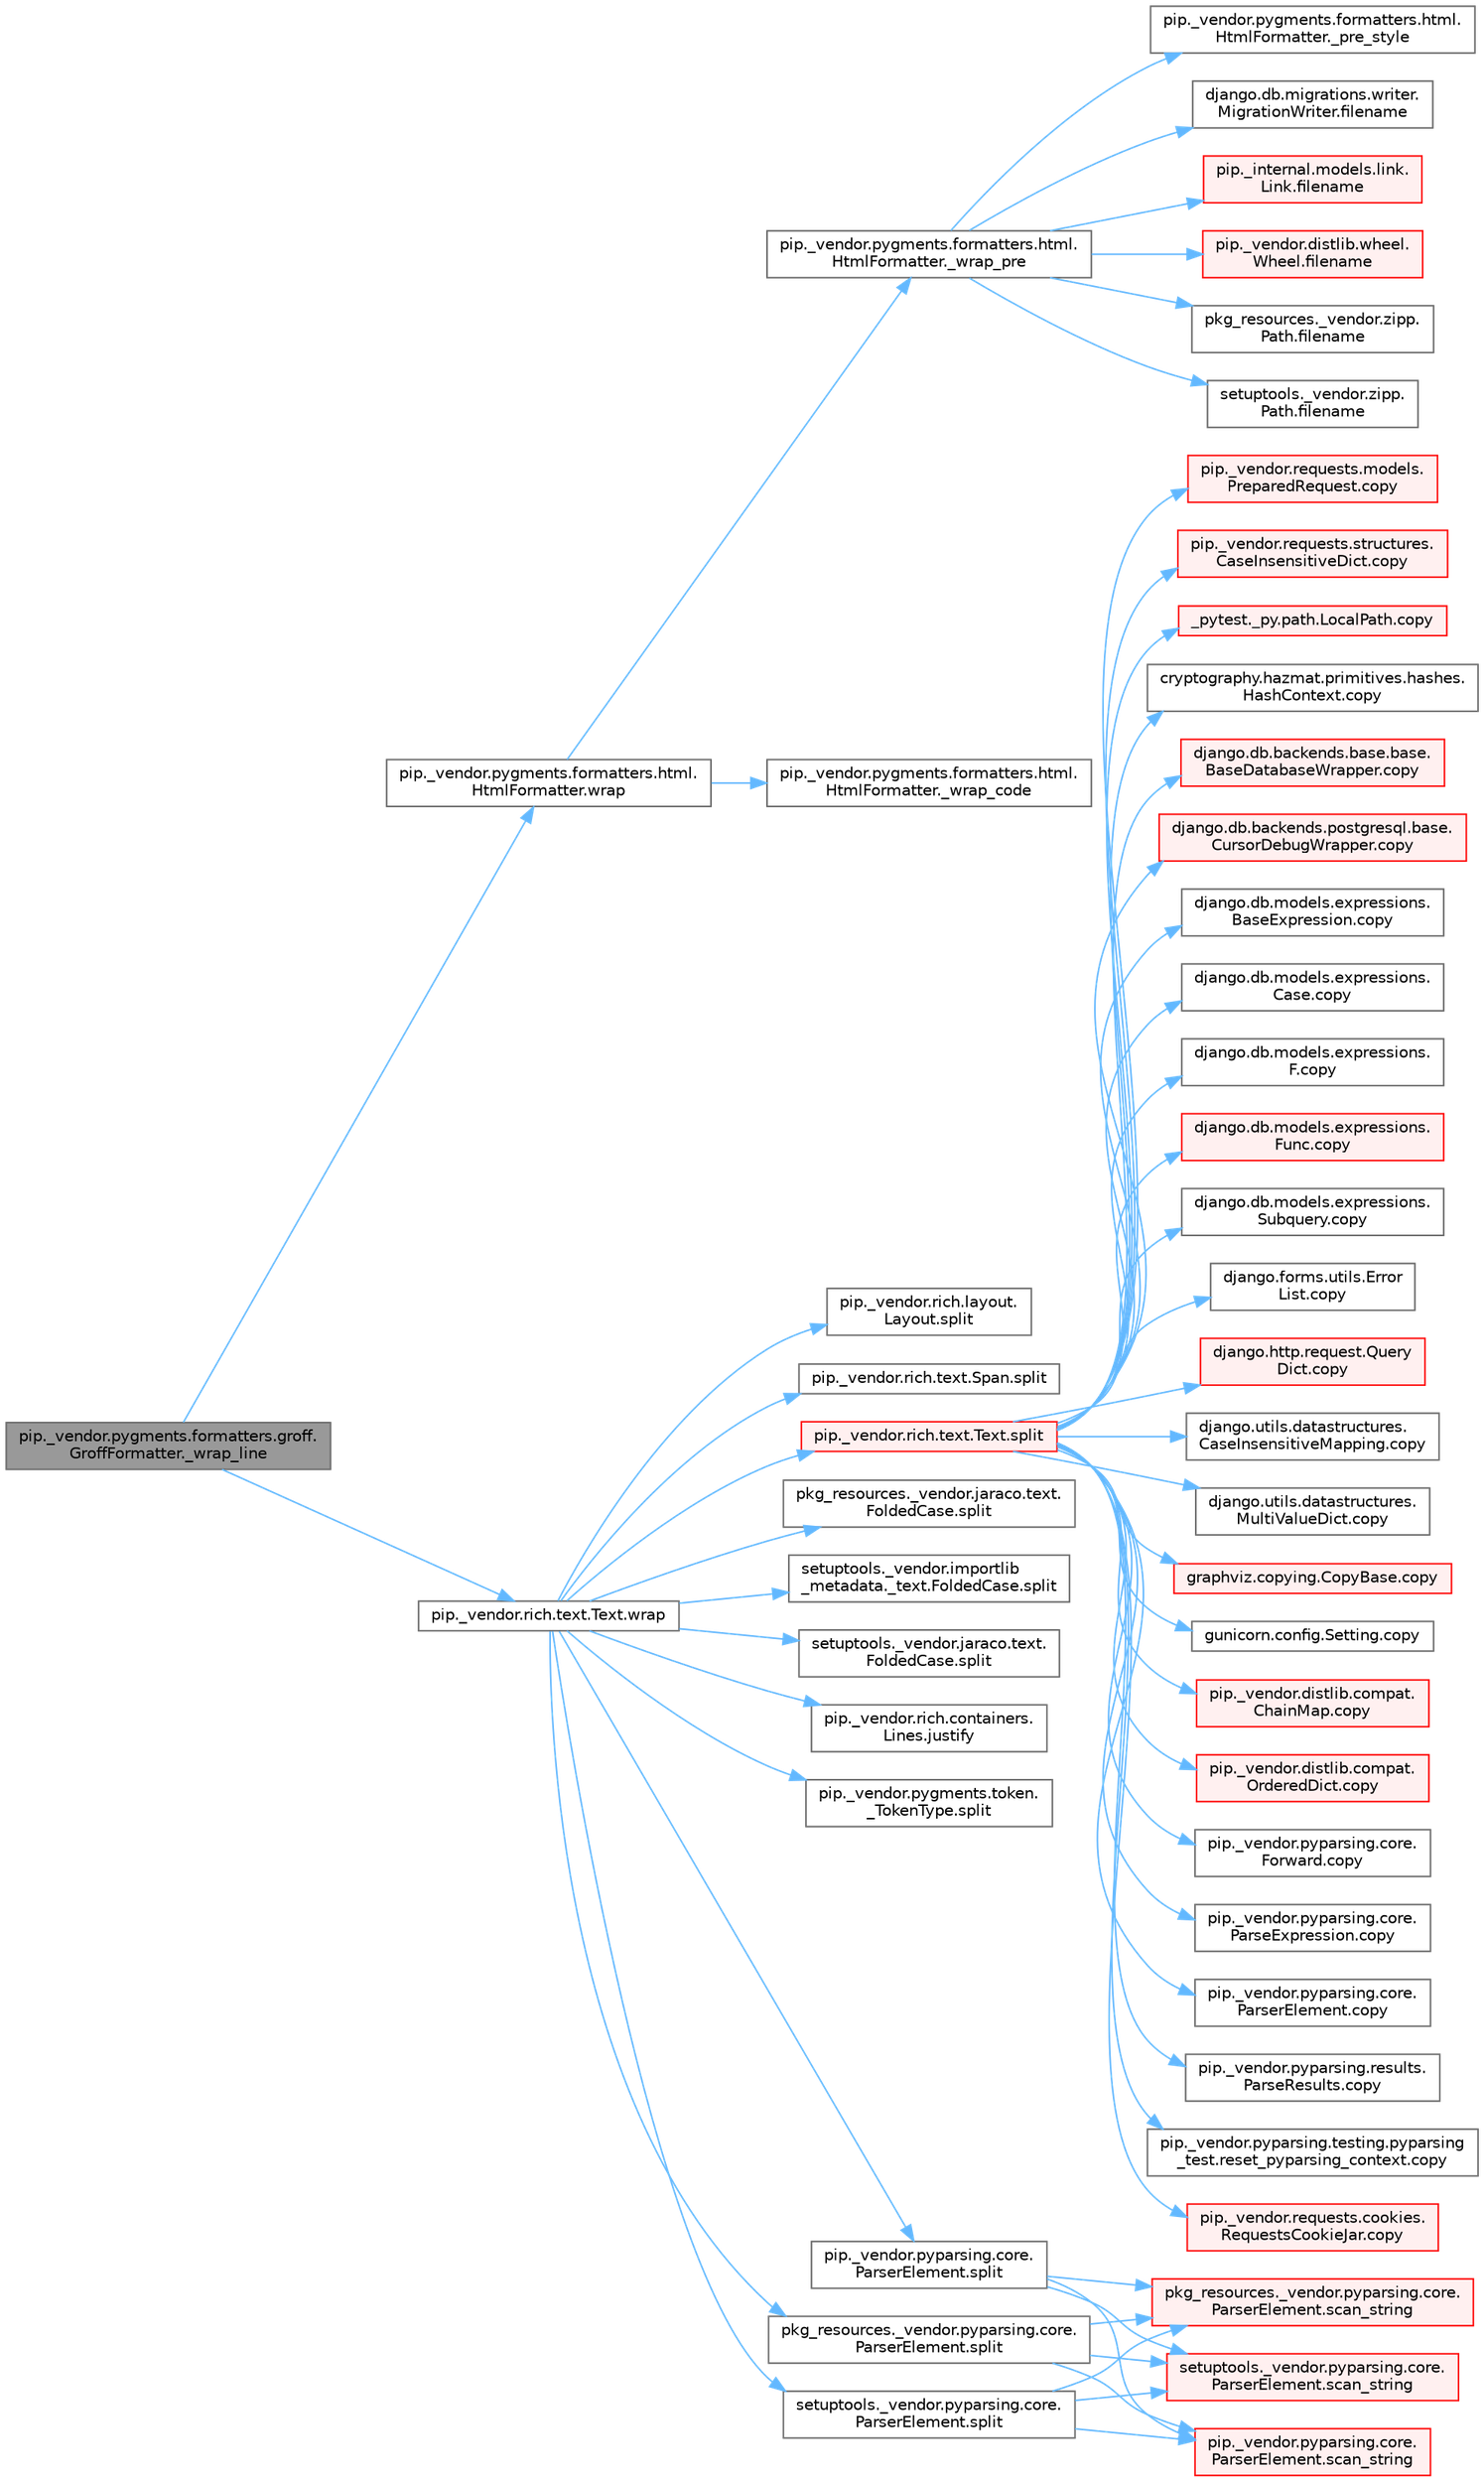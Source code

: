 digraph "pip._vendor.pygments.formatters.groff.GroffFormatter._wrap_line"
{
 // LATEX_PDF_SIZE
  bgcolor="transparent";
  edge [fontname=Helvetica,fontsize=10,labelfontname=Helvetica,labelfontsize=10];
  node [fontname=Helvetica,fontsize=10,shape=box,height=0.2,width=0.4];
  rankdir="LR";
  Node1 [id="Node000001",label="pip._vendor.pygments.formatters.groff.\lGroffFormatter._wrap_line",height=0.2,width=0.4,color="gray40", fillcolor="grey60", style="filled", fontcolor="black",tooltip=" "];
  Node1 -> Node2 [id="edge1_Node000001_Node000002",color="steelblue1",style="solid",tooltip=" "];
  Node2 [id="Node000002",label="pip._vendor.pygments.formatters.html.\lHtmlFormatter.wrap",height=0.2,width=0.4,color="grey40", fillcolor="white", style="filled",URL="$classpip_1_1__vendor_1_1pygments_1_1formatters_1_1html_1_1_html_formatter.html#a84f7a3db7ec986e86c4491b0e5ac81a5",tooltip=" "];
  Node2 -> Node3 [id="edge2_Node000002_Node000003",color="steelblue1",style="solid",tooltip=" "];
  Node3 [id="Node000003",label="pip._vendor.pygments.formatters.html.\lHtmlFormatter._wrap_code",height=0.2,width=0.4,color="grey40", fillcolor="white", style="filled",URL="$classpip_1_1__vendor_1_1pygments_1_1formatters_1_1html_1_1_html_formatter.html#a792a350a89f050ad54f4d05e3c1a066e",tooltip=" "];
  Node2 -> Node4 [id="edge3_Node000002_Node000004",color="steelblue1",style="solid",tooltip=" "];
  Node4 [id="Node000004",label="pip._vendor.pygments.formatters.html.\lHtmlFormatter._wrap_pre",height=0.2,width=0.4,color="grey40", fillcolor="white", style="filled",URL="$classpip_1_1__vendor_1_1pygments_1_1formatters_1_1html_1_1_html_formatter.html#a1c0458f927ea36cdeec703ed0997feff",tooltip=" "];
  Node4 -> Node5 [id="edge4_Node000004_Node000005",color="steelblue1",style="solid",tooltip=" "];
  Node5 [id="Node000005",label="pip._vendor.pygments.formatters.html.\lHtmlFormatter._pre_style",height=0.2,width=0.4,color="grey40", fillcolor="white", style="filled",URL="$classpip_1_1__vendor_1_1pygments_1_1formatters_1_1html_1_1_html_formatter.html#a676cf0b1db083d0a7e870b523b7d3bd9",tooltip=" "];
  Node4 -> Node6 [id="edge5_Node000004_Node000006",color="steelblue1",style="solid",tooltip=" "];
  Node6 [id="Node000006",label="django.db.migrations.writer.\lMigrationWriter.filename",height=0.2,width=0.4,color="grey40", fillcolor="white", style="filled",URL="$classdjango_1_1db_1_1migrations_1_1writer_1_1_migration_writer.html#ae24480c1739a3664d744483f682558f6",tooltip=" "];
  Node4 -> Node7 [id="edge6_Node000004_Node000007",color="steelblue1",style="solid",tooltip=" "];
  Node7 [id="Node000007",label="pip._internal.models.link.\lLink.filename",height=0.2,width=0.4,color="red", fillcolor="#FFF0F0", style="filled",URL="$classpip_1_1__internal_1_1models_1_1link_1_1_link.html#a5fb02f5a5a42909c89a18745b74cf998",tooltip=" "];
  Node4 -> Node578 [id="edge7_Node000004_Node000578",color="steelblue1",style="solid",tooltip=" "];
  Node578 [id="Node000578",label="pip._vendor.distlib.wheel.\lWheel.filename",height=0.2,width=0.4,color="red", fillcolor="#FFF0F0", style="filled",URL="$classpip_1_1__vendor_1_1distlib_1_1wheel_1_1_wheel.html#a396687a6caff7584126f2dec111900fd",tooltip=" "];
  Node4 -> Node991 [id="edge8_Node000004_Node000991",color="steelblue1",style="solid",tooltip=" "];
  Node991 [id="Node000991",label="pkg_resources._vendor.zipp.\lPath.filename",height=0.2,width=0.4,color="grey40", fillcolor="white", style="filled",URL="$classpkg__resources_1_1__vendor_1_1zipp_1_1_path.html#a364eea0ac8419e712d546d032dd6cd86",tooltip=" "];
  Node4 -> Node992 [id="edge9_Node000004_Node000992",color="steelblue1",style="solid",tooltip=" "];
  Node992 [id="Node000992",label="setuptools._vendor.zipp.\lPath.filename",height=0.2,width=0.4,color="grey40", fillcolor="white", style="filled",URL="$classsetuptools_1_1__vendor_1_1zipp_1_1_path.html#a79fd7191e6fedef64bfc8367ffb48472",tooltip=" "];
  Node1 -> Node3564 [id="edge10_Node000001_Node003564",color="steelblue1",style="solid",tooltip=" "];
  Node3564 [id="Node003564",label="pip._vendor.rich.text.Text.wrap",height=0.2,width=0.4,color="grey40", fillcolor="white", style="filled",URL="$classpip_1_1__vendor_1_1rich_1_1text_1_1_text.html#a1b5e03c8ff260ff99dd5cbf8ff675dd1",tooltip=" "];
  Node3564 -> Node1235 [id="edge11_Node003564_Node001235",color="steelblue1",style="solid",tooltip=" "];
  Node1235 [id="Node001235",label="pip._vendor.rich.containers.\lLines.justify",height=0.2,width=0.4,color="grey40", fillcolor="white", style="filled",URL="$classpip_1_1__vendor_1_1rich_1_1containers_1_1_lines.html#a5f80a0db157422f46a10ee00254190f2",tooltip=" "];
  Node3564 -> Node3565 [id="edge12_Node003564_Node003565",color="steelblue1",style="solid",tooltip=" "];
  Node3565 [id="Node003565",label="pip._vendor.pygments.token.\l_TokenType.split",height=0.2,width=0.4,color="grey40", fillcolor="white", style="filled",URL="$classpip_1_1__vendor_1_1pygments_1_1token_1_1___token_type.html#a3d01a6c38f1541b83d8a50d6d26255f3",tooltip=" "];
  Node3564 -> Node3566 [id="edge13_Node003564_Node003566",color="steelblue1",style="solid",tooltip=" "];
  Node3566 [id="Node003566",label="pip._vendor.pyparsing.core.\lParserElement.split",height=0.2,width=0.4,color="grey40", fillcolor="white", style="filled",URL="$classpip_1_1__vendor_1_1pyparsing_1_1core_1_1_parser_element.html#a4d8b15e96c35f49dd311c05519c05b48",tooltip=" "];
  Node3566 -> Node3567 [id="edge14_Node003566_Node003567",color="steelblue1",style="solid",tooltip=" "];
  Node3567 [id="Node003567",label="pip._vendor.pyparsing.core.\lParserElement.scan_string",height=0.2,width=0.4,color="red", fillcolor="#FFF0F0", style="filled",URL="$classpip_1_1__vendor_1_1pyparsing_1_1core_1_1_parser_element.html#a0a066b31d55597f3b2ac426eab0ef7a8",tooltip=" "];
  Node3566 -> Node3627 [id="edge15_Node003566_Node003627",color="steelblue1",style="solid",tooltip=" "];
  Node3627 [id="Node003627",label="pkg_resources._vendor.pyparsing.core.\lParserElement.scan_string",height=0.2,width=0.4,color="red", fillcolor="#FFF0F0", style="filled",URL="$classpkg__resources_1_1__vendor_1_1pyparsing_1_1core_1_1_parser_element.html#a72c2c28e4b4d308fb917b19795da3b31",tooltip=" "];
  Node3566 -> Node3628 [id="edge16_Node003566_Node003628",color="steelblue1",style="solid",tooltip=" "];
  Node3628 [id="Node003628",label="setuptools._vendor.pyparsing.core.\lParserElement.scan_string",height=0.2,width=0.4,color="red", fillcolor="#FFF0F0", style="filled",URL="$classsetuptools_1_1__vendor_1_1pyparsing_1_1core_1_1_parser_element.html#a1e2aa4fc1e0debef9f876b7e1ccbfb62",tooltip=" "];
  Node3564 -> Node3629 [id="edge17_Node003564_Node003629",color="steelblue1",style="solid",tooltip=" "];
  Node3629 [id="Node003629",label="pip._vendor.rich.layout.\lLayout.split",height=0.2,width=0.4,color="grey40", fillcolor="white", style="filled",URL="$classpip_1_1__vendor_1_1rich_1_1layout_1_1_layout.html#aca76e57b5a022d85f95730f661a23984",tooltip=" "];
  Node3564 -> Node3630 [id="edge18_Node003564_Node003630",color="steelblue1",style="solid",tooltip=" "];
  Node3630 [id="Node003630",label="pip._vendor.rich.text.Span.split",height=0.2,width=0.4,color="grey40", fillcolor="white", style="filled",URL="$classpip_1_1__vendor_1_1rich_1_1text_1_1_span.html#a9c49dd58fd7dd923cabb50069550f1a5",tooltip=" "];
  Node3564 -> Node3631 [id="edge19_Node003564_Node003631",color="steelblue1",style="solid",tooltip=" "];
  Node3631 [id="Node003631",label="pip._vendor.rich.text.Text.split",height=0.2,width=0.4,color="red", fillcolor="#FFF0F0", style="filled",URL="$classpip_1_1__vendor_1_1rich_1_1text_1_1_text.html#a73ffa0adbe053fc8c7cca53e4ce32c7b",tooltip=" "];
  Node3631 -> Node2291 [id="edge20_Node003631_Node002291",color="steelblue1",style="solid",tooltip=" "];
  Node2291 [id="Node002291",label="_pytest._py.path.LocalPath.copy",height=0.2,width=0.4,color="red", fillcolor="#FFF0F0", style="filled",URL="$class__pytest_1_1__py_1_1path_1_1_local_path.html#a9eeecae0b90a7147e6bf23d6ea8fc6c0",tooltip=" "];
  Node3631 -> Node2348 [id="edge21_Node003631_Node002348",color="steelblue1",style="solid",tooltip=" "];
  Node2348 [id="Node002348",label="cryptography.hazmat.primitives.hashes.\lHashContext.copy",height=0.2,width=0.4,color="grey40", fillcolor="white", style="filled",URL="$classcryptography_1_1hazmat_1_1primitives_1_1hashes_1_1_hash_context.html#a9f9b30a47684d469cfdc3db7a7261ea1",tooltip=" "];
  Node3631 -> Node2349 [id="edge22_Node003631_Node002349",color="steelblue1",style="solid",tooltip=" "];
  Node2349 [id="Node002349",label="django.db.backends.base.base.\lBaseDatabaseWrapper.copy",height=0.2,width=0.4,color="red", fillcolor="#FFF0F0", style="filled",URL="$classdjango_1_1db_1_1backends_1_1base_1_1base_1_1_base_database_wrapper.html#a655ed3d049ec9c35530e8819d28fdc62",tooltip=" "];
  Node3631 -> Node2350 [id="edge23_Node003631_Node002350",color="steelblue1",style="solid",tooltip=" "];
  Node2350 [id="Node002350",label="django.db.backends.postgresql.base.\lCursorDebugWrapper.copy",height=0.2,width=0.4,color="red", fillcolor="#FFF0F0", style="filled",URL="$classdjango_1_1db_1_1backends_1_1postgresql_1_1base_1_1_cursor_debug_wrapper.html#a35ca6cc5e6e9ba970c3c3f7469be22ef",tooltip=" "];
  Node3631 -> Node2352 [id="edge24_Node003631_Node002352",color="steelblue1",style="solid",tooltip=" "];
  Node2352 [id="Node002352",label="django.db.models.expressions.\lBaseExpression.copy",height=0.2,width=0.4,color="grey40", fillcolor="white", style="filled",URL="$classdjango_1_1db_1_1models_1_1expressions_1_1_base_expression.html#aeeb404c3f264e4a520308bad3b41fabf",tooltip=" "];
  Node3631 -> Node2353 [id="edge25_Node003631_Node002353",color="steelblue1",style="solid",tooltip=" "];
  Node2353 [id="Node002353",label="django.db.models.expressions.\lCase.copy",height=0.2,width=0.4,color="grey40", fillcolor="white", style="filled",URL="$classdjango_1_1db_1_1models_1_1expressions_1_1_case.html#a98cff87cf380bd54d7c21cb381c64daf",tooltip=" "];
  Node3631 -> Node2354 [id="edge26_Node003631_Node002354",color="steelblue1",style="solid",tooltip=" "];
  Node2354 [id="Node002354",label="django.db.models.expressions.\lF.copy",height=0.2,width=0.4,color="grey40", fillcolor="white", style="filled",URL="$classdjango_1_1db_1_1models_1_1expressions_1_1_f.html#a58698f9a53ce3133f53d1602cc551e1b",tooltip=" "];
  Node3631 -> Node2355 [id="edge27_Node003631_Node002355",color="steelblue1",style="solid",tooltip=" "];
  Node2355 [id="Node002355",label="django.db.models.expressions.\lFunc.copy",height=0.2,width=0.4,color="red", fillcolor="#FFF0F0", style="filled",URL="$classdjango_1_1db_1_1models_1_1expressions_1_1_func.html#a6883d18f5aeb4398d367e841e6e21671",tooltip=" "];
  Node3631 -> Node2356 [id="edge28_Node003631_Node002356",color="steelblue1",style="solid",tooltip=" "];
  Node2356 [id="Node002356",label="django.db.models.expressions.\lSubquery.copy",height=0.2,width=0.4,color="grey40", fillcolor="white", style="filled",URL="$classdjango_1_1db_1_1models_1_1expressions_1_1_subquery.html#a59363e529ff37aa5c16a09b76e6e6bf9",tooltip=" "];
  Node3631 -> Node2357 [id="edge29_Node003631_Node002357",color="steelblue1",style="solid",tooltip=" "];
  Node2357 [id="Node002357",label="django.forms.utils.Error\lList.copy",height=0.2,width=0.4,color="grey40", fillcolor="white", style="filled",URL="$classdjango_1_1forms_1_1utils_1_1_error_list.html#a46176c1849362dd93ea227cfec28d1ff",tooltip=" "];
  Node3631 -> Node2358 [id="edge30_Node003631_Node002358",color="steelblue1",style="solid",tooltip=" "];
  Node2358 [id="Node002358",label="django.http.request.Query\lDict.copy",height=0.2,width=0.4,color="red", fillcolor="#FFF0F0", style="filled",URL="$classdjango_1_1http_1_1request_1_1_query_dict.html#ada9e4956e62868c5587b9ffde7b358b5",tooltip=" "];
  Node3631 -> Node2530 [id="edge31_Node003631_Node002530",color="steelblue1",style="solid",tooltip=" "];
  Node2530 [id="Node002530",label="django.utils.datastructures.\lCaseInsensitiveMapping.copy",height=0.2,width=0.4,color="grey40", fillcolor="white", style="filled",URL="$classdjango_1_1utils_1_1datastructures_1_1_case_insensitive_mapping.html#a89e52f7d943ef70ee9e2731a1bb25084",tooltip=" "];
  Node3631 -> Node2531 [id="edge32_Node003631_Node002531",color="steelblue1",style="solid",tooltip=" "];
  Node2531 [id="Node002531",label="django.utils.datastructures.\lMultiValueDict.copy",height=0.2,width=0.4,color="grey40", fillcolor="white", style="filled",URL="$classdjango_1_1utils_1_1datastructures_1_1_multi_value_dict.html#aa04a15080bb2af3ac7cc3f4791a54786",tooltip=" "];
  Node3631 -> Node2532 [id="edge33_Node003631_Node002532",color="steelblue1",style="solid",tooltip=" "];
  Node2532 [id="Node002532",label="graphviz.copying.CopyBase.copy",height=0.2,width=0.4,color="red", fillcolor="#FFF0F0", style="filled",URL="$classgraphviz_1_1copying_1_1_copy_base.html#a2f81c0dd9b8d1f25d9aebacfdb5ee284",tooltip=" "];
  Node3631 -> Node2543 [id="edge34_Node003631_Node002543",color="steelblue1",style="solid",tooltip=" "];
  Node2543 [id="Node002543",label="gunicorn.config.Setting.copy",height=0.2,width=0.4,color="grey40", fillcolor="white", style="filled",URL="$classgunicorn_1_1config_1_1_setting.html#a389321c9f9e3227638ce969dffdfc4dc",tooltip=" "];
  Node3631 -> Node2544 [id="edge35_Node003631_Node002544",color="steelblue1",style="solid",tooltip=" "];
  Node2544 [id="Node002544",label="pip._vendor.distlib.compat.\lChainMap.copy",height=0.2,width=0.4,color="red", fillcolor="#FFF0F0", style="filled",URL="$classpip_1_1__vendor_1_1distlib_1_1compat_1_1_chain_map.html#a8146e2ccf536c708cb0b7a09ccf8c537",tooltip=" "];
  Node3631 -> Node2545 [id="edge36_Node003631_Node002545",color="steelblue1",style="solid",tooltip=" "];
  Node2545 [id="Node002545",label="pip._vendor.distlib.compat.\lOrderedDict.copy",height=0.2,width=0.4,color="red", fillcolor="#FFF0F0", style="filled",URL="$classpip_1_1__vendor_1_1distlib_1_1compat_1_1_ordered_dict.html#ae6088d806618f017e91d1bd2f61771dd",tooltip=" "];
  Node3631 -> Node2546 [id="edge37_Node003631_Node002546",color="steelblue1",style="solid",tooltip=" "];
  Node2546 [id="Node002546",label="pip._vendor.pyparsing.core.\lForward.copy",height=0.2,width=0.4,color="grey40", fillcolor="white", style="filled",URL="$classpip_1_1__vendor_1_1pyparsing_1_1core_1_1_forward.html#afd7e391f2f32fd6350b0e064728bc9a0",tooltip=" "];
  Node3631 -> Node2547 [id="edge38_Node003631_Node002547",color="steelblue1",style="solid",tooltip=" "];
  Node2547 [id="Node002547",label="pip._vendor.pyparsing.core.\lParseExpression.copy",height=0.2,width=0.4,color="grey40", fillcolor="white", style="filled",URL="$classpip_1_1__vendor_1_1pyparsing_1_1core_1_1_parse_expression.html#a6c47c811bdb4ddebaa8635bd596d908c",tooltip=" "];
  Node3631 -> Node2548 [id="edge39_Node003631_Node002548",color="steelblue1",style="solid",tooltip=" "];
  Node2548 [id="Node002548",label="pip._vendor.pyparsing.core.\lParserElement.copy",height=0.2,width=0.4,color="grey40", fillcolor="white", style="filled",URL="$classpip_1_1__vendor_1_1pyparsing_1_1core_1_1_parser_element.html#a90cf16d51d3eb590beb84714d46fd86e",tooltip=" "];
  Node3631 -> Node2549 [id="edge40_Node003631_Node002549",color="steelblue1",style="solid",tooltip=" "];
  Node2549 [id="Node002549",label="pip._vendor.pyparsing.results.\lParseResults.copy",height=0.2,width=0.4,color="grey40", fillcolor="white", style="filled",URL="$classpip_1_1__vendor_1_1pyparsing_1_1results_1_1_parse_results.html#a943baafa125ab0ae889f20409bdc360c",tooltip=" "];
  Node3631 -> Node2550 [id="edge41_Node003631_Node002550",color="steelblue1",style="solid",tooltip=" "];
  Node2550 [id="Node002550",label="pip._vendor.pyparsing.testing.pyparsing\l_test.reset_pyparsing_context.copy",height=0.2,width=0.4,color="grey40", fillcolor="white", style="filled",URL="$classpip_1_1__vendor_1_1pyparsing_1_1testing_1_1pyparsing__test_1_1reset__pyparsing__context.html#a8b358db76145f5a96a157c60b10c0042",tooltip=" "];
  Node3631 -> Node2551 [id="edge42_Node003631_Node002551",color="steelblue1",style="solid",tooltip=" "];
  Node2551 [id="Node002551",label="pip._vendor.requests.cookies.\lRequestsCookieJar.copy",height=0.2,width=0.4,color="red", fillcolor="#FFF0F0", style="filled",URL="$classpip_1_1__vendor_1_1requests_1_1cookies_1_1_requests_cookie_jar.html#a6f55e74598cf9e2c383486aa1b4eb9ba",tooltip=" "];
  Node3631 -> Node2553 [id="edge43_Node003631_Node002553",color="steelblue1",style="solid",tooltip=" "];
  Node2553 [id="Node002553",label="pip._vendor.requests.models.\lPreparedRequest.copy",height=0.2,width=0.4,color="red", fillcolor="#FFF0F0", style="filled",URL="$classpip_1_1__vendor_1_1requests_1_1models_1_1_prepared_request.html#a7548cd215dfcd985b529c710800d964a",tooltip=" "];
  Node3631 -> Node2554 [id="edge44_Node003631_Node002554",color="steelblue1",style="solid",tooltip=" "];
  Node2554 [id="Node002554",label="pip._vendor.requests.structures.\lCaseInsensitiveDict.copy",height=0.2,width=0.4,color="red", fillcolor="#FFF0F0", style="filled",URL="$classpip_1_1__vendor_1_1requests_1_1structures_1_1_case_insensitive_dict.html#a2d80c1a56c57eb40550b30eb7d76c571",tooltip=" "];
  Node3564 -> Node3632 [id="edge45_Node003564_Node003632",color="steelblue1",style="solid",tooltip=" "];
  Node3632 [id="Node003632",label="pkg_resources._vendor.jaraco.text.\lFoldedCase.split",height=0.2,width=0.4,color="grey40", fillcolor="white", style="filled",URL="$classpkg__resources_1_1__vendor_1_1jaraco_1_1text_1_1_folded_case.html#a7b2b09e9b0ef614fdfd9c63d50391546",tooltip=" "];
  Node3564 -> Node3633 [id="edge46_Node003564_Node003633",color="steelblue1",style="solid",tooltip=" "];
  Node3633 [id="Node003633",label="pkg_resources._vendor.pyparsing.core.\lParserElement.split",height=0.2,width=0.4,color="grey40", fillcolor="white", style="filled",URL="$classpkg__resources_1_1__vendor_1_1pyparsing_1_1core_1_1_parser_element.html#a194801602eaab7fd2483d6a6ef7335b7",tooltip=" "];
  Node3633 -> Node3567 [id="edge47_Node003633_Node003567",color="steelblue1",style="solid",tooltip=" "];
  Node3633 -> Node3627 [id="edge48_Node003633_Node003627",color="steelblue1",style="solid",tooltip=" "];
  Node3633 -> Node3628 [id="edge49_Node003633_Node003628",color="steelblue1",style="solid",tooltip=" "];
  Node3564 -> Node3634 [id="edge50_Node003564_Node003634",color="steelblue1",style="solid",tooltip=" "];
  Node3634 [id="Node003634",label="setuptools._vendor.importlib\l_metadata._text.FoldedCase.split",height=0.2,width=0.4,color="grey40", fillcolor="white", style="filled",URL="$classsetuptools_1_1__vendor_1_1importlib__metadata_1_1__text_1_1_folded_case.html#ad11fea50bf332e1e3b18e9afcba1e968",tooltip=" "];
  Node3564 -> Node3635 [id="edge51_Node003564_Node003635",color="steelblue1",style="solid",tooltip=" "];
  Node3635 [id="Node003635",label="setuptools._vendor.jaraco.text.\lFoldedCase.split",height=0.2,width=0.4,color="grey40", fillcolor="white", style="filled",URL="$classsetuptools_1_1__vendor_1_1jaraco_1_1text_1_1_folded_case.html#aea9c3fb382726e07c6bec7f3eee21f27",tooltip=" "];
  Node3564 -> Node3636 [id="edge52_Node003564_Node003636",color="steelblue1",style="solid",tooltip=" "];
  Node3636 [id="Node003636",label="setuptools._vendor.pyparsing.core.\lParserElement.split",height=0.2,width=0.4,color="grey40", fillcolor="white", style="filled",URL="$classsetuptools_1_1__vendor_1_1pyparsing_1_1core_1_1_parser_element.html#a851b91f91735a7984ff943924b8f5e53",tooltip=" "];
  Node3636 -> Node3567 [id="edge53_Node003636_Node003567",color="steelblue1",style="solid",tooltip=" "];
  Node3636 -> Node3627 [id="edge54_Node003636_Node003627",color="steelblue1",style="solid",tooltip=" "];
  Node3636 -> Node3628 [id="edge55_Node003636_Node003628",color="steelblue1",style="solid",tooltip=" "];
}
